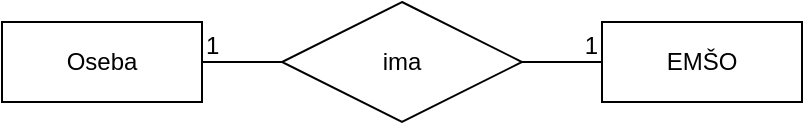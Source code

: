 <mxfile version="20.0.0" type="device" pages="4"><diagram id="nbWSgCbVIhD7Na8lqRIx" name="ena-proti-ena"><mxGraphModel dx="1038" dy="547" grid="1" gridSize="10" guides="1" tooltips="1" connect="1" arrows="1" fold="1" page="1" pageScale="1" pageWidth="827" pageHeight="1169" math="0" shadow="0"><root><mxCell id="0"/><mxCell id="1" parent="0"/><mxCell id="MXeZ_Lkm54wv-UiekTRA-1" value="" style="group" parent="1" vertex="1" connectable="0"><mxGeometry x="40" y="30" width="400" height="60" as="geometry"/></mxCell><mxCell id="XFpHqy3IcZZ4DckfsDCa-1" value="Oseba" style="whiteSpace=wrap;html=1;align=center;" parent="MXeZ_Lkm54wv-UiekTRA-1" vertex="1"><mxGeometry y="10" width="100" height="40" as="geometry"/></mxCell><mxCell id="XFpHqy3IcZZ4DckfsDCa-2" value="EMŠO" style="whiteSpace=wrap;html=1;align=center;" parent="MXeZ_Lkm54wv-UiekTRA-1" vertex="1"><mxGeometry x="300" y="10" width="100" height="40" as="geometry"/></mxCell><mxCell id="fKR8lDGRVzxNHc52ShUI-1" value="" style="endArrow=none;html=1;rounded=0;exitX=1;exitY=0.5;exitDx=0;exitDy=0;" parent="MXeZ_Lkm54wv-UiekTRA-1" source="XFpHqy3IcZZ4DckfsDCa-1" target="XFpHqy3IcZZ4DckfsDCa-2" edge="1"><mxGeometry relative="1" as="geometry"><mxPoint x="180" y="-10" as="sourcePoint"/><mxPoint x="340" y="-10" as="targetPoint"/></mxGeometry></mxCell><mxCell id="fKR8lDGRVzxNHc52ShUI-2" value="1" style="resizable=0;html=1;align=left;verticalAlign=bottom;" parent="fKR8lDGRVzxNHc52ShUI-1" connectable="0" vertex="1"><mxGeometry x="-1" relative="1" as="geometry"><mxPoint as="offset"/></mxGeometry></mxCell><mxCell id="fKR8lDGRVzxNHc52ShUI-3" value="1" style="resizable=0;html=1;align=right;verticalAlign=bottom;" parent="fKR8lDGRVzxNHc52ShUI-1" connectable="0" vertex="1"><mxGeometry x="1" relative="1" as="geometry"><mxPoint x="-2" as="offset"/></mxGeometry></mxCell><mxCell id="XFpHqy3IcZZ4DckfsDCa-6" value="ima" style="shape=rhombus;perimeter=rhombusPerimeter;whiteSpace=wrap;html=1;align=center;" parent="MXeZ_Lkm54wv-UiekTRA-1" vertex="1"><mxGeometry x="140" width="120" height="60" as="geometry"/></mxCell></root></mxGraphModel></diagram><diagram id="veZKTuLN4eNkh2xH2pSj" name="ena-proti-mnogo"><mxGraphModel dx="1038" dy="547" grid="1" gridSize="10" guides="1" tooltips="1" connect="1" arrows="1" fold="1" page="1" pageScale="1" pageWidth="827" pageHeight="1169" math="0" shadow="0"><root><mxCell id="0"/><mxCell id="1" parent="0"/><mxCell id="OkKjcJ4SmaGfjDoRk3ws-1" value="" style="group" parent="1" vertex="1" connectable="0"><mxGeometry x="40" y="30" width="400" height="60" as="geometry"/></mxCell><mxCell id="AXrSBiEjgGH9axOe5zik-1" value="Kipar" style="whiteSpace=wrap;html=1;align=center;" parent="OkKjcJ4SmaGfjDoRk3ws-1" vertex="1"><mxGeometry y="10" width="100" height="40" as="geometry"/></mxCell><mxCell id="AXrSBiEjgGH9axOe5zik-2" value="Kip" style="whiteSpace=wrap;html=1;align=center;" parent="OkKjcJ4SmaGfjDoRk3ws-1" vertex="1"><mxGeometry x="300" y="10" width="100" height="40" as="geometry"/></mxCell><mxCell id="INaxcVy-P9n8Dj4gQAJ3-1" value="" style="endArrow=none;html=1;rounded=0;exitX=1;exitY=0.5;exitDx=0;exitDy=0;entryX=0;entryY=0.5;entryDx=0;entryDy=0;" parent="OkKjcJ4SmaGfjDoRk3ws-1" source="AXrSBiEjgGH9axOe5zik-1" target="AXrSBiEjgGH9axOe5zik-2" edge="1"><mxGeometry relative="1" as="geometry"><mxPoint x="290" y="250" as="sourcePoint"/><mxPoint x="290" y="30" as="targetPoint"/></mxGeometry></mxCell><mxCell id="AXrSBiEjgGH9axOe5zik-6" value="ustvari" style="shape=rhombus;perimeter=rhombusPerimeter;whiteSpace=wrap;html=1;align=center;" parent="OkKjcJ4SmaGfjDoRk3ws-1" vertex="1"><mxGeometry x="140" width="120" height="60" as="geometry"/></mxCell><mxCell id="kmi66NWOmIS0qQSEoX30-1" value="1" style="resizable=0;html=1;align=left;verticalAlign=bottom;" parent="OkKjcJ4SmaGfjDoRk3ws-1" connectable="0" vertex="1"><mxGeometry x="100" y="30" as="geometry"/></mxCell><mxCell id="kmi66NWOmIS0qQSEoX30-2" value="N" style="resizable=0;html=1;align=right;verticalAlign=bottom;" parent="OkKjcJ4SmaGfjDoRk3ws-1" connectable="0" vertex="1"><mxGeometry x="297" y="30" as="geometry"/></mxCell></root></mxGraphModel></diagram><diagram id="6kdGVhZRkknZgV9yReRe" name="mnogo-proti-mnogo"><mxGraphModel dx="1038" dy="547" grid="1" gridSize="10" guides="1" tooltips="1" connect="1" arrows="1" fold="1" page="1" pageScale="1" pageWidth="827" pageHeight="1169" math="0" shadow="0"><root><mxCell id="0"/><mxCell id="1" parent="0"/><mxCell id="1WVzrQooWFcvHp733gF0-1" value="" style="group" parent="1" vertex="1" connectable="0"><mxGeometry x="40" y="30" width="400" height="60" as="geometry"/></mxCell><mxCell id="ptb17bYlO4bR1Yd14jGl-1" value="Dijak" style="whiteSpace=wrap;html=1;align=center;" parent="1WVzrQooWFcvHp733gF0-1" vertex="1"><mxGeometry y="10" width="100" height="40" as="geometry"/></mxCell><mxCell id="ptb17bYlO4bR1Yd14jGl-2" value="Učitelj" style="whiteSpace=wrap;html=1;align=center;" parent="1WVzrQooWFcvHp733gF0-1" vertex="1"><mxGeometry x="300" y="10" width="100" height="40" as="geometry"/></mxCell><mxCell id="gQGVDgeEXxBrxBThCszU-1" value="" style="endArrow=none;html=1;rounded=0;exitX=1;exitY=0.5;exitDx=0;exitDy=0;entryX=0;entryY=0.5;entryDx=0;entryDy=0;" parent="1WVzrQooWFcvHp733gF0-1" source="ptb17bYlO4bR1Yd14jGl-1" target="ptb17bYlO4bR1Yd14jGl-2" edge="1"><mxGeometry relative="1" as="geometry"><mxPoint x="290" y="250" as="sourcePoint"/><mxPoint x="450" y="250" as="targetPoint"/></mxGeometry></mxCell><mxCell id="gQGVDgeEXxBrxBThCszU-2" value="M" style="resizable=0;html=1;align=left;verticalAlign=bottom;" parent="gQGVDgeEXxBrxBThCszU-1" connectable="0" vertex="1"><mxGeometry x="-1" relative="1" as="geometry"><mxPoint x="2" as="offset"/></mxGeometry></mxCell><mxCell id="gQGVDgeEXxBrxBThCszU-3" value="N" style="resizable=0;html=1;align=right;verticalAlign=bottom;" parent="gQGVDgeEXxBrxBThCszU-1" connectable="0" vertex="1"><mxGeometry x="1" relative="1" as="geometry"><mxPoint x="-3" as="offset"/></mxGeometry></mxCell><mxCell id="ptb17bYlO4bR1Yd14jGl-6" value="ima" style="shape=rhombus;perimeter=rhombusPerimeter;whiteSpace=wrap;html=1;align=center;" parent="1WVzrQooWFcvHp733gF0-1" vertex="1"><mxGeometry x="140" width="120" height="60" as="geometry"/></mxCell></root></mxGraphModel></diagram><diagram id="xtLAZQXOvFsgZq7lpWjK" name="one-to-many-different"><mxGraphModel dx="1038" dy="547" grid="1" gridSize="10" guides="1" tooltips="1" connect="1" arrows="1" fold="1" page="1" pageScale="1" pageWidth="827" pageHeight="1169" math="0" shadow="0"><root><mxCell id="0"/><mxCell id="1" parent="0"/><mxCell id="sNQm0-0t3siE9EDvEFzS-1" value="" style="group" parent="1" vertex="1" connectable="0"><mxGeometry x="40" y="30" width="400" height="60" as="geometry"/></mxCell><mxCell id="sNQm0-0t3siE9EDvEFzS-2" value="Lokacija" style="whiteSpace=wrap;html=1;align=center;" parent="sNQm0-0t3siE9EDvEFzS-1" vertex="1"><mxGeometry y="10" width="100" height="40" as="geometry"/></mxCell><mxCell id="sNQm0-0t3siE9EDvEFzS-3" value="Oseba" style="whiteSpace=wrap;html=1;align=center;" parent="sNQm0-0t3siE9EDvEFzS-1" vertex="1"><mxGeometry x="300" y="10" width="100" height="40" as="geometry"/></mxCell><mxCell id="sNQm0-0t3siE9EDvEFzS-4" value="" style="endArrow=none;html=1;rounded=0;exitX=1;exitY=0.5;exitDx=0;exitDy=0;entryX=0;entryY=0.5;entryDx=0;entryDy=0;" parent="sNQm0-0t3siE9EDvEFzS-1" source="sNQm0-0t3siE9EDvEFzS-2" target="sNQm0-0t3siE9EDvEFzS-3" edge="1"><mxGeometry relative="1" as="geometry"><mxPoint x="290" y="250" as="sourcePoint"/><mxPoint x="290" y="30" as="targetPoint"/></mxGeometry></mxCell><mxCell id="sNQm0-0t3siE9EDvEFzS-5" value="kraj rojstva" style="shape=rhombus;perimeter=rhombusPerimeter;whiteSpace=wrap;html=1;align=center;" parent="sNQm0-0t3siE9EDvEFzS-1" vertex="1"><mxGeometry x="140" width="120" height="60" as="geometry"/></mxCell><mxCell id="sNQm0-0t3siE9EDvEFzS-6" value="1" style="resizable=0;html=1;align=left;verticalAlign=bottom;" parent="sNQm0-0t3siE9EDvEFzS-1" connectable="0" vertex="1"><mxGeometry x="100" y="30" as="geometry"/></mxCell><mxCell id="sNQm0-0t3siE9EDvEFzS-7" value="N" style="resizable=0;html=1;align=right;verticalAlign=bottom;" parent="sNQm0-0t3siE9EDvEFzS-1" connectable="0" vertex="1"><mxGeometry x="297" y="30" as="geometry"/></mxCell><mxCell id="sNQm0-0t3siE9EDvEFzS-17" value="" style="group" parent="1" vertex="1" connectable="0"><mxGeometry x="40" y="120" width="400" height="40" as="geometry"/></mxCell><mxCell id="sNQm0-0t3siE9EDvEFzS-8" value="&lt;p style=&quot;margin:0px;margin-top:4px;text-align:center;&quot;&gt;Oseba&lt;/p&gt;&lt;hr size=&quot;1&quot;&gt;&lt;div style=&quot;height:2px;&quot;&gt;&lt;/div&gt;" style="verticalAlign=top;align=left;overflow=fill;fontSize=12;fontFamily=Helvetica;html=1;" parent="sNQm0-0t3siE9EDvEFzS-17" vertex="1"><mxGeometry x="300" width="100" height="40" as="geometry"/></mxCell><mxCell id="sNQm0-0t3siE9EDvEFzS-9" value="&lt;p style=&quot;margin:0px;margin-top:4px;text-align:center;&quot;&gt;Lokacija&lt;/p&gt;&lt;hr size=&quot;1&quot;&gt;&lt;div style=&quot;height:2px;&quot;&gt;&lt;/div&gt;" style="verticalAlign=top;align=left;overflow=fill;fontSize=12;fontFamily=Helvetica;html=1;" parent="sNQm0-0t3siE9EDvEFzS-17" vertex="1"><mxGeometry width="100" height="40" as="geometry"/></mxCell><mxCell id="sNQm0-0t3siE9EDvEFzS-10" value="" style="endArrow=diamondThin;endFill=0;endSize=12;html=1;rounded=0;entryX=1;entryY=0.25;entryDx=0;entryDy=0;dashed=1;startArrow=oval;startFill=1;startSize=8;targetPerimeterSpacing=0;spacingRight=0;" parent="sNQm0-0t3siE9EDvEFzS-17" edge="1"><mxGeometry width="160" relative="1" as="geometry"><mxPoint x="295" y="10" as="sourcePoint"/><mxPoint x="100" y="10" as="targetPoint"/></mxGeometry></mxCell><mxCell id="sNQm0-0t3siE9EDvEFzS-23" value="" style="group" parent="1" vertex="1" connectable="0"><mxGeometry x="40" y="200" width="400" height="40" as="geometry"/></mxCell><mxCell id="sNQm0-0t3siE9EDvEFzS-11" value="Lokacija" style="whiteSpace=wrap;html=1;align=center;" parent="sNQm0-0t3siE9EDvEFzS-23" vertex="1"><mxGeometry width="100" height="40" as="geometry"/></mxCell><mxCell id="sNQm0-0t3siE9EDvEFzS-12" value="Oseba" style="whiteSpace=wrap;html=1;align=center;" parent="sNQm0-0t3siE9EDvEFzS-23" vertex="1"><mxGeometry x="300" width="100" height="40" as="geometry"/></mxCell><mxCell id="sNQm0-0t3siE9EDvEFzS-14" value="" style="endArrow=classicThin;html=1;rounded=0;startSize=8;endSize=12;entryX=0;entryY=0.5;entryDx=0;entryDy=0;startArrow=oval;startFill=0;endFill=1;" parent="sNQm0-0t3siE9EDvEFzS-23" target="sNQm0-0t3siE9EDvEFzS-12" edge="1"><mxGeometry width="50" height="50" relative="1" as="geometry"><mxPoint x="105" y="20" as="sourcePoint"/><mxPoint x="390" y="60" as="targetPoint"/></mxGeometry></mxCell><mxCell id="sNQm0-0t3siE9EDvEFzS-15" value="je rojena" style="text;html=1;strokeColor=none;fillColor=none;align=right;verticalAlign=middle;whiteSpace=wrap;rounded=0;" parent="sNQm0-0t3siE9EDvEFzS-23" vertex="1"><mxGeometry x="200" width="80" height="20" as="geometry"/></mxCell><mxCell id="sNQm0-0t3siE9EDvEFzS-16" value="je kraj rojstva" style="text;html=1;strokeColor=none;fillColor=none;align=left;verticalAlign=middle;whiteSpace=wrap;rounded=0;" parent="sNQm0-0t3siE9EDvEFzS-23" vertex="1"><mxGeometry x="120" y="20" width="80" height="20" as="geometry"/></mxCell><mxCell id="sNQm0-0t3siE9EDvEFzS-24" value="" style="group" parent="1" vertex="1" connectable="0"><mxGeometry x="40" y="280" width="400" height="40" as="geometry"/></mxCell><mxCell id="sNQm0-0t3siE9EDvEFzS-18" value="Lokacija" style="whiteSpace=wrap;html=1;align=center;" parent="sNQm0-0t3siE9EDvEFzS-24" vertex="1"><mxGeometry width="100" height="40" as="geometry"/></mxCell><mxCell id="sNQm0-0t3siE9EDvEFzS-19" value="Oseba" style="whiteSpace=wrap;html=1;align=center;" parent="sNQm0-0t3siE9EDvEFzS-24" vertex="1"><mxGeometry x="300" width="100" height="40" as="geometry"/></mxCell><mxCell id="sNQm0-0t3siE9EDvEFzS-20" value="" style="endArrow=ERzeroToMany;html=1;rounded=0;startSize=8;endSize=8;exitX=1;exitY=0.5;exitDx=0;exitDy=0;entryX=0;entryY=0.5;entryDx=0;entryDy=0;startArrow=ERmandOne;startFill=0;endFill=0;" parent="sNQm0-0t3siE9EDvEFzS-24" source="sNQm0-0t3siE9EDvEFzS-18" target="sNQm0-0t3siE9EDvEFzS-19" edge="1"><mxGeometry width="50" height="50" relative="1" as="geometry"><mxPoint x="340" y="110" as="sourcePoint"/><mxPoint x="390" y="60" as="targetPoint"/></mxGeometry></mxCell><mxCell id="sNQm0-0t3siE9EDvEFzS-21" value="je rojena" style="text;html=1;strokeColor=none;fillColor=none;align=right;verticalAlign=middle;whiteSpace=wrap;rounded=0;" parent="sNQm0-0t3siE9EDvEFzS-24" vertex="1"><mxGeometry x="200" width="80" height="20" as="geometry"/></mxCell><mxCell id="sNQm0-0t3siE9EDvEFzS-22" value="je kraj rojstva" style="text;html=1;strokeColor=none;fillColor=none;align=left;verticalAlign=middle;whiteSpace=wrap;rounded=0;" parent="sNQm0-0t3siE9EDvEFzS-24" vertex="1"><mxGeometry x="120" y="20" width="80" height="20" as="geometry"/></mxCell><mxCell id="sNQm0-0t3siE9EDvEFzS-31" value="" style="group" parent="1" vertex="1" connectable="0"><mxGeometry x="40" y="360" width="400" height="40" as="geometry"/></mxCell><mxCell id="sNQm0-0t3siE9EDvEFzS-26" value="Lokacija" style="whiteSpace=wrap;html=1;align=center;container=0;" parent="sNQm0-0t3siE9EDvEFzS-31" vertex="1"><mxGeometry width="100" height="40" as="geometry"/></mxCell><mxCell id="sNQm0-0t3siE9EDvEFzS-27" value="Oseba" style="whiteSpace=wrap;html=1;align=center;container=0;" parent="sNQm0-0t3siE9EDvEFzS-31" vertex="1"><mxGeometry x="300" width="100" height="40" as="geometry"/></mxCell><mxCell id="sNQm0-0t3siE9EDvEFzS-28" value="" style="endArrow=none;html=1;rounded=0;startSize=8;endSize=8;exitX=1;exitY=0.5;exitDx=0;exitDy=0;entryX=0;entryY=0.5;entryDx=0;entryDy=0;startArrow=none;startFill=0;endFill=0;" parent="sNQm0-0t3siE9EDvEFzS-31" source="sNQm0-0t3siE9EDvEFzS-26" target="sNQm0-0t3siE9EDvEFzS-27" edge="1"><mxGeometry width="50" height="50" relative="1" as="geometry"><mxPoint x="340" y="110" as="sourcePoint"/><mxPoint x="390" y="60" as="targetPoint"/></mxGeometry></mxCell><mxCell id="sNQm0-0t3siE9EDvEFzS-29" value="je rojena (1, 1)" style="text;html=1;strokeColor=none;fillColor=none;align=right;verticalAlign=middle;whiteSpace=wrap;rounded=0;container=0;" parent="sNQm0-0t3siE9EDvEFzS-31" vertex="1"><mxGeometry x="160" width="120" height="20" as="geometry"/></mxCell><mxCell id="sNQm0-0t3siE9EDvEFzS-30" value="(0, N) je kraj rojstva" style="text;html=1;strokeColor=none;fillColor=none;align=left;verticalAlign=middle;whiteSpace=wrap;rounded=0;container=0;" parent="sNQm0-0t3siE9EDvEFzS-31" vertex="1"><mxGeometry x="120" y="20" width="120" height="20" as="geometry"/></mxCell><mxCell id="sNQm0-0t3siE9EDvEFzS-41" value="" style="group" parent="1" vertex="1" connectable="0"><mxGeometry x="40" y="430" width="400" height="50" as="geometry"/></mxCell><mxCell id="sNQm0-0t3siE9EDvEFzS-32" value="&lt;font style=&quot;font-size: 10px;&quot;&gt;«entiteta»&lt;/font&gt;&lt;br&gt;Oseba" style="html=1;" parent="sNQm0-0t3siE9EDvEFzS-41" vertex="1"><mxGeometry x="300" y="10" width="100" height="40" as="geometry"/></mxCell><mxCell id="sNQm0-0t3siE9EDvEFzS-33" value="&lt;font style=&quot;font-size: 10px;&quot;&gt;«entiteta»&lt;/font&gt;&lt;br&gt;Lokacija" style="html=1;" parent="sNQm0-0t3siE9EDvEFzS-41" vertex="1"><mxGeometry y="10" width="100" height="40" as="geometry"/></mxCell><mxCell id="sNQm0-0t3siE9EDvEFzS-35" value="" style="edgeStyle=entityRelationEdgeStyle;fontSize=12;html=1;endArrow=none;rounded=0;startSize=8;endSize=8;exitX=1;exitY=0.5;exitDx=0;exitDy=0;entryX=0;entryY=0.5;entryDx=0;entryDy=0;endFill=0;" parent="sNQm0-0t3siE9EDvEFzS-41" source="sNQm0-0t3siE9EDvEFzS-33" target="sNQm0-0t3siE9EDvEFzS-32" edge="1"><mxGeometry width="100" height="100" relative="1" as="geometry"><mxPoint x="310" y="-100" as="sourcePoint"/><mxPoint x="410" y="-200" as="targetPoint"/></mxGeometry></mxCell><mxCell id="sNQm0-0t3siE9EDvEFzS-36" value="&amp;lt; je rojena" style="text;html=1;strokeColor=none;fillColor=none;align=center;verticalAlign=middle;whiteSpace=wrap;rounded=0;" parent="sNQm0-0t3siE9EDvEFzS-41" vertex="1"><mxGeometry x="120" y="10" width="160" height="20" as="geometry"/></mxCell><mxCell id="sNQm0-0t3siE9EDvEFzS-37" value="je kraj rojstva &amp;gt;" style="text;html=1;strokeColor=none;fillColor=none;align=center;verticalAlign=middle;whiteSpace=wrap;rounded=0;" parent="sNQm0-0t3siE9EDvEFzS-41" vertex="1"><mxGeometry x="120" y="30" width="160" height="20" as="geometry"/></mxCell><mxCell id="sNQm0-0t3siE9EDvEFzS-38" value="1" style="text;html=1;strokeColor=none;fillColor=none;align=center;verticalAlign=middle;whiteSpace=wrap;rounded=0;" parent="sNQm0-0t3siE9EDvEFzS-41" vertex="1"><mxGeometry x="100" y="30" width="10" height="20" as="geometry"/></mxCell><mxCell id="sNQm0-0t3siE9EDvEFzS-39" value="0..N" style="text;html=1;strokeColor=none;fillColor=none;align=center;verticalAlign=middle;whiteSpace=wrap;rounded=0;" parent="sNQm0-0t3siE9EDvEFzS-41" vertex="1"><mxGeometry x="270" y="10" width="30" height="20" as="geometry"/></mxCell><mxCell id="sNQm0-0t3siE9EDvEFzS-40" value="&lt;span style=&quot;font-size: 10px;&quot;&gt;«relacija»&lt;/span&gt;" style="text;html=1;strokeColor=none;fillColor=none;align=center;verticalAlign=middle;whiteSpace=wrap;rounded=0;" parent="sNQm0-0t3siE9EDvEFzS-41" vertex="1"><mxGeometry x="120" width="160" height="10" as="geometry"/></mxCell><mxCell id="sNQm0-0t3siE9EDvEFzS-50" value="" style="group" parent="1" vertex="1" connectable="0"><mxGeometry x="560" y="40" width="160" height="100" as="geometry"/></mxCell><mxCell id="sNQm0-0t3siE9EDvEFzS-42" value="" style="edgeStyle=entityRelationEdgeStyle;fontSize=12;html=1;endArrow=ERmany;rounded=0;startSize=8;endSize=8;targetPerimeterSpacing=0;" parent="sNQm0-0t3siE9EDvEFzS-50" edge="1"><mxGeometry width="100" height="100" relative="1" as="geometry"><mxPoint y="40" as="sourcePoint"/><mxPoint x="160" y="40" as="targetPoint"/></mxGeometry></mxCell><mxCell id="sNQm0-0t3siE9EDvEFzS-43" value="" style="edgeStyle=entityRelationEdgeStyle;fontSize=12;html=1;endArrow=ERmany;startArrow=ERmany;rounded=0;startSize=8;endSize=8;targetPerimeterSpacing=0;" parent="sNQm0-0t3siE9EDvEFzS-50" edge="1"><mxGeometry width="100" height="100" relative="1" as="geometry"><mxPoint y="80" as="sourcePoint"/><mxPoint x="160" y="80" as="targetPoint"/></mxGeometry></mxCell><mxCell id="sNQm0-0t3siE9EDvEFzS-44" value="" style="endArrow=none;html=1;rounded=0;fontSize=10;startSize=8;endSize=8;targetPerimeterSpacing=0;" parent="sNQm0-0t3siE9EDvEFzS-50" edge="1"><mxGeometry relative="1" as="geometry"><mxPoint as="sourcePoint"/><mxPoint x="160" as="targetPoint"/></mxGeometry></mxCell><mxCell id="sNQm0-0t3siE9EDvEFzS-45" value="ena-proti-ena" style="text;html=1;strokeColor=none;fillColor=none;align=center;verticalAlign=middle;whiteSpace=wrap;rounded=0;" parent="sNQm0-0t3siE9EDvEFzS-50" vertex="1"><mxGeometry width="160" height="20" as="geometry"/></mxCell><mxCell id="sNQm0-0t3siE9EDvEFzS-46" value="ena-proti-mnogo" style="text;html=1;strokeColor=none;fillColor=none;align=center;verticalAlign=middle;whiteSpace=wrap;rounded=0;" parent="sNQm0-0t3siE9EDvEFzS-50" vertex="1"><mxGeometry y="40" width="160" height="20" as="geometry"/></mxCell><mxCell id="sNQm0-0t3siE9EDvEFzS-47" value="mnogo-proti-mnogo" style="text;html=1;strokeColor=none;fillColor=none;align=center;verticalAlign=middle;whiteSpace=wrap;rounded=0;" parent="sNQm0-0t3siE9EDvEFzS-50" vertex="1"><mxGeometry y="80" width="160" height="20" as="geometry"/></mxCell><mxCell id="sNQm0-0t3siE9EDvEFzS-59" value="" style="group" parent="1" vertex="1" connectable="0"><mxGeometry x="560" y="200" width="160" height="140" as="geometry"/></mxCell><mxCell id="sNQm0-0t3siE9EDvEFzS-51" value="" style="edgeStyle=entityRelationEdgeStyle;fontSize=12;html=1;endArrow=ERzeroToOne;startArrow=none;rounded=0;startSize=8;endSize=8;targetPerimeterSpacing=0;startFill=0;" parent="sNQm0-0t3siE9EDvEFzS-59" edge="1"><mxGeometry width="100" height="100" relative="1" as="geometry"><mxPoint as="sourcePoint"/><mxPoint x="160" as="targetPoint"/></mxGeometry></mxCell><mxCell id="sNQm0-0t3siE9EDvEFzS-52" value="" style="edgeStyle=entityRelationEdgeStyle;fontSize=12;html=1;endArrow=ERmandOne;startArrow=none;rounded=0;startSize=8;endSize=8;targetPerimeterSpacing=0;startFill=0;endFill=0;" parent="sNQm0-0t3siE9EDvEFzS-59" edge="1"><mxGeometry width="100" height="100" relative="1" as="geometry"><mxPoint y="40" as="sourcePoint"/><mxPoint x="160" y="40" as="targetPoint"/></mxGeometry></mxCell><mxCell id="sNQm0-0t3siE9EDvEFzS-53" value="" style="edgeStyle=entityRelationEdgeStyle;fontSize=12;html=1;endArrow=ERzeroToMany;startArrow=none;rounded=0;startSize=8;endSize=8;targetPerimeterSpacing=0;startFill=0;endFill=0;" parent="sNQm0-0t3siE9EDvEFzS-59" edge="1"><mxGeometry width="100" height="100" relative="1" as="geometry"><mxPoint y="80" as="sourcePoint"/><mxPoint x="160" y="80" as="targetPoint"/></mxGeometry></mxCell><mxCell id="sNQm0-0t3siE9EDvEFzS-54" value="" style="edgeStyle=entityRelationEdgeStyle;fontSize=12;html=1;endArrow=ERoneToMany;startArrow=none;rounded=0;startSize=8;endSize=8;targetPerimeterSpacing=0;startFill=0;endFill=0;" parent="sNQm0-0t3siE9EDvEFzS-59" edge="1"><mxGeometry width="100" height="100" relative="1" as="geometry"><mxPoint y="120" as="sourcePoint"/><mxPoint x="160" y="120" as="targetPoint"/></mxGeometry></mxCell><mxCell id="sNQm0-0t3siE9EDvEFzS-55" value="najmanj 0, največ 1" style="text;html=1;strokeColor=none;fillColor=none;align=left;verticalAlign=middle;whiteSpace=wrap;rounded=0;" parent="sNQm0-0t3siE9EDvEFzS-59" vertex="1"><mxGeometry width="160" height="20" as="geometry"/></mxCell><mxCell id="sNQm0-0t3siE9EDvEFzS-56" value="najmanj 1, največ 1" style="text;html=1;strokeColor=none;fillColor=none;align=left;verticalAlign=middle;whiteSpace=wrap;rounded=0;" parent="sNQm0-0t3siE9EDvEFzS-59" vertex="1"><mxGeometry y="40" width="160" height="20" as="geometry"/></mxCell><mxCell id="sNQm0-0t3siE9EDvEFzS-57" value="najmanj 0, največ mnogo" style="text;html=1;strokeColor=none;fillColor=none;align=left;verticalAlign=middle;whiteSpace=wrap;rounded=0;" parent="sNQm0-0t3siE9EDvEFzS-59" vertex="1"><mxGeometry y="80" width="160" height="20" as="geometry"/></mxCell><mxCell id="sNQm0-0t3siE9EDvEFzS-58" value="najmanj 1, največ mnogo" style="text;html=1;strokeColor=none;fillColor=none;align=left;verticalAlign=middle;whiteSpace=wrap;rounded=0;" parent="sNQm0-0t3siE9EDvEFzS-59" vertex="1"><mxGeometry y="120" width="160" height="20" as="geometry"/></mxCell><mxCell id="HCr1jTayCJxDgGEtkuzG-14" value="" style="group" vertex="1" connectable="0" parent="1"><mxGeometry x="560" y="400" width="160" height="100" as="geometry"/></mxCell><mxCell id="HCr1jTayCJxDgGEtkuzG-1" value="" style="endArrow=none;html=1;rounded=0;" edge="1" parent="HCr1jTayCJxDgGEtkuzG-14"><mxGeometry relative="1" as="geometry"><mxPoint as="sourcePoint"/><mxPoint x="160" as="targetPoint"/></mxGeometry></mxCell><mxCell id="HCr1jTayCJxDgGEtkuzG-2" value="1" style="resizable=0;html=1;align=left;verticalAlign=bottom;" connectable="0" vertex="1" parent="HCr1jTayCJxDgGEtkuzG-1"><mxGeometry x="-1" relative="1" as="geometry"/></mxCell><mxCell id="HCr1jTayCJxDgGEtkuzG-3" value="1" style="resizable=0;html=1;align=right;verticalAlign=bottom;" connectable="0" vertex="1" parent="HCr1jTayCJxDgGEtkuzG-1"><mxGeometry x="1" relative="1" as="geometry"/></mxCell><mxCell id="HCr1jTayCJxDgGEtkuzG-4" value="" style="endArrow=none;html=1;rounded=0;" edge="1" parent="HCr1jTayCJxDgGEtkuzG-14"><mxGeometry relative="1" as="geometry"><mxPoint y="40" as="sourcePoint"/><mxPoint x="160" y="40" as="targetPoint"/></mxGeometry></mxCell><mxCell id="HCr1jTayCJxDgGEtkuzG-5" value="1" style="resizable=0;html=1;align=left;verticalAlign=bottom;" connectable="0" vertex="1" parent="HCr1jTayCJxDgGEtkuzG-4"><mxGeometry x="-1" relative="1" as="geometry"/></mxCell><mxCell id="HCr1jTayCJxDgGEtkuzG-6" value="N" style="resizable=0;html=1;align=right;verticalAlign=bottom;" connectable="0" vertex="1" parent="HCr1jTayCJxDgGEtkuzG-4"><mxGeometry x="1" relative="1" as="geometry"><mxPoint x="-1" as="offset"/></mxGeometry></mxCell><mxCell id="HCr1jTayCJxDgGEtkuzG-7" value="" style="endArrow=none;html=1;rounded=0;" edge="1" parent="HCr1jTayCJxDgGEtkuzG-14"><mxGeometry relative="1" as="geometry"><mxPoint y="80" as="sourcePoint"/><mxPoint x="160" y="80" as="targetPoint"/></mxGeometry></mxCell><mxCell id="HCr1jTayCJxDgGEtkuzG-8" value="M" style="resizable=0;html=1;align=left;verticalAlign=bottom;" connectable="0" vertex="1" parent="HCr1jTayCJxDgGEtkuzG-7"><mxGeometry x="-1" relative="1" as="geometry"/></mxCell><mxCell id="HCr1jTayCJxDgGEtkuzG-9" value="N" style="resizable=0;html=1;align=right;verticalAlign=bottom;" connectable="0" vertex="1" parent="HCr1jTayCJxDgGEtkuzG-7"><mxGeometry x="1" relative="1" as="geometry"><mxPoint x="-1" as="offset"/></mxGeometry></mxCell><mxCell id="HCr1jTayCJxDgGEtkuzG-10" value="ena-proti-ena" style="text;html=1;strokeColor=none;fillColor=none;align=center;verticalAlign=middle;whiteSpace=wrap;rounded=0;" vertex="1" parent="HCr1jTayCJxDgGEtkuzG-14"><mxGeometry width="160" height="20" as="geometry"/></mxCell><mxCell id="HCr1jTayCJxDgGEtkuzG-11" value="ena-proti-mnogo" style="text;html=1;strokeColor=none;fillColor=none;align=center;verticalAlign=middle;whiteSpace=wrap;rounded=0;" vertex="1" parent="HCr1jTayCJxDgGEtkuzG-14"><mxGeometry y="40" width="160" height="20" as="geometry"/></mxCell><mxCell id="HCr1jTayCJxDgGEtkuzG-12" value="mnogo-proti-mnogo" style="text;html=1;strokeColor=none;fillColor=none;align=center;verticalAlign=middle;whiteSpace=wrap;rounded=0;" vertex="1" parent="HCr1jTayCJxDgGEtkuzG-14"><mxGeometry y="80" width="160" height="20" as="geometry"/></mxCell></root></mxGraphModel></diagram></mxfile>